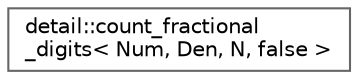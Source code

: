 digraph "类继承关系图"
{
 // LATEX_PDF_SIZE
  bgcolor="transparent";
  edge [fontname=Helvetica,fontsize=10,labelfontname=Helvetica,labelfontsize=10];
  node [fontname=Helvetica,fontsize=10,shape=box,height=0.2,width=0.4];
  rankdir="LR";
  Node0 [id="Node000000",label="detail::count_fractional\l_digits\< Num, Den, N, false \>",height=0.2,width=0.4,color="grey40", fillcolor="white", style="filled",URL="$structdetail_1_1count__fractional__digits_3_01_num_00_01_den_00_01_n_00_01false_01_4.html",tooltip=" "];
}

